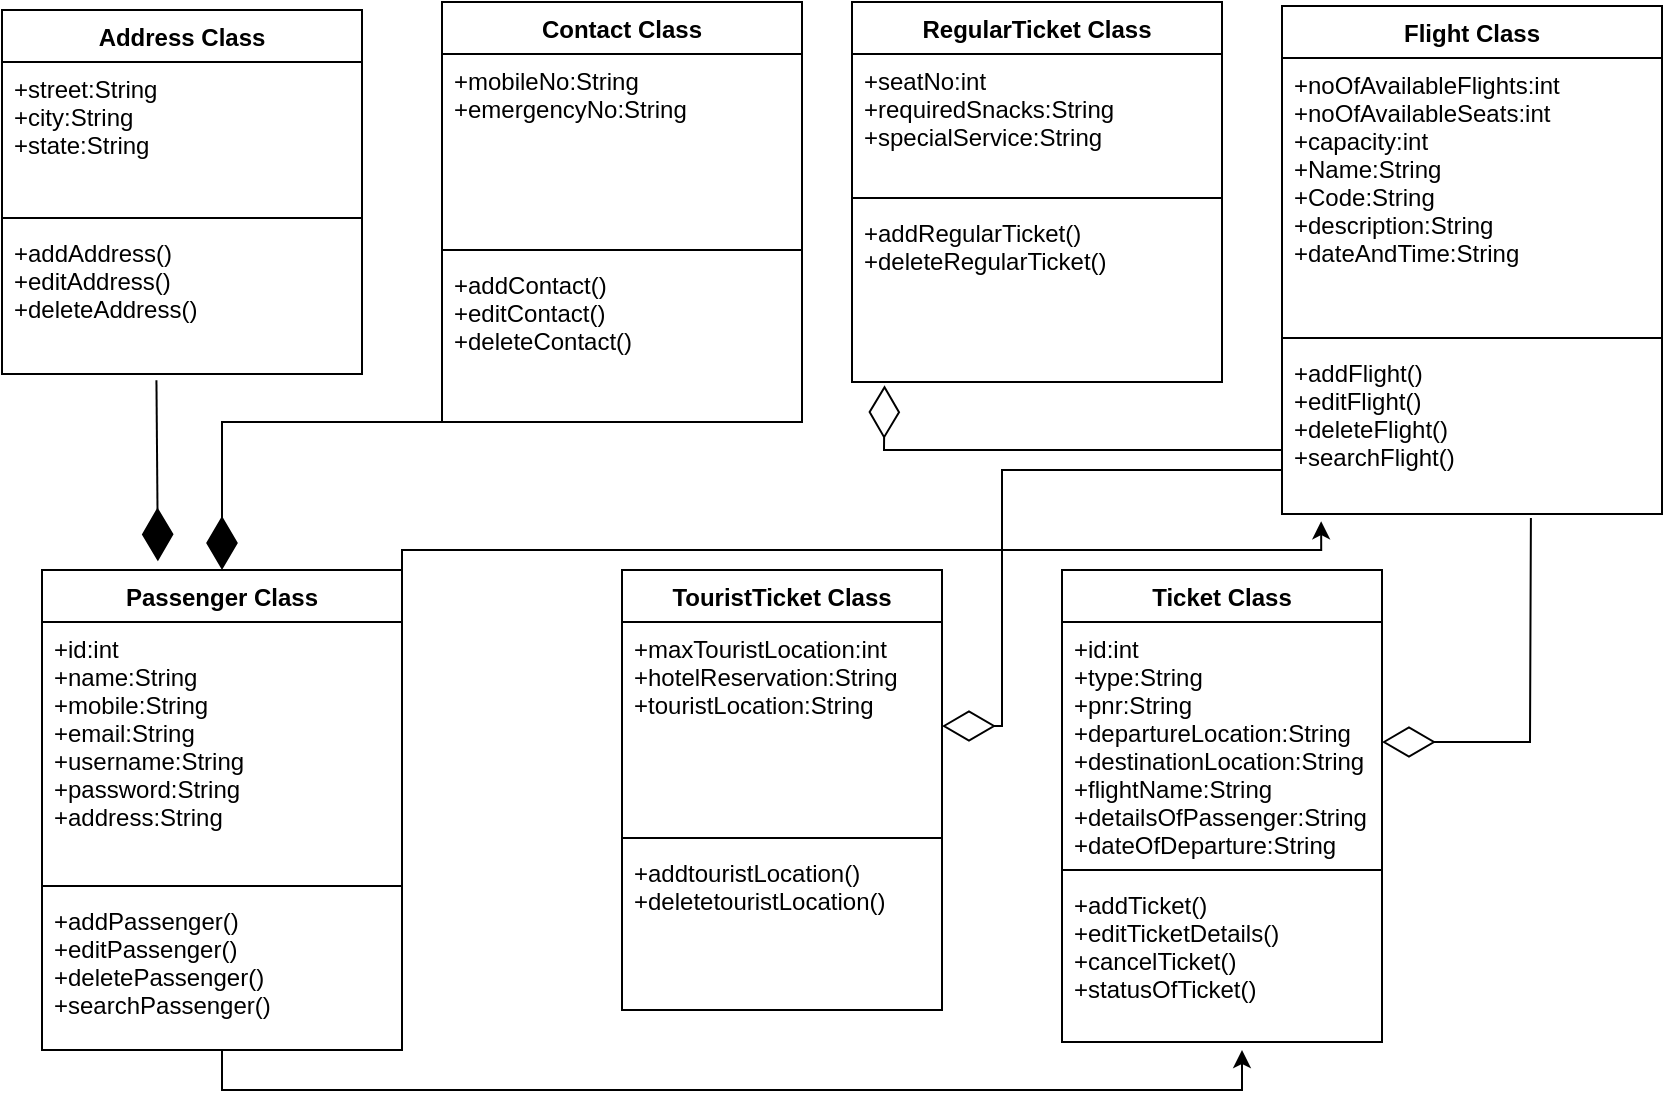<mxfile version="16.5.1" type="device"><diagram id="dAwYVWR4QwOpnwfWgylC" name="Page-1"><mxGraphModel dx="1278" dy="2849" grid="1" gridSize="10" guides="1" tooltips="1" connect="1" arrows="1" fold="1" page="1" pageScale="1" pageWidth="850" pageHeight="1100" math="0" shadow="0"><root><mxCell id="0"/><mxCell id="1" parent="0"/><mxCell id="fydS3eNqTH-HF-xWhtER-1" value="Contact Class" style="swimlane;fontStyle=1;align=center;verticalAlign=top;childLayout=stackLayout;horizontal=1;startSize=26;horizontalStack=0;resizeParent=1;resizeParentMax=0;resizeLast=0;collapsible=1;marginBottom=0;" parent="1" vertex="1"><mxGeometry x="220" y="-2194" width="180" height="210" as="geometry"><mxRectangle x="230" y="-1716.41" width="130" height="26" as="alternateBounds"/></mxGeometry></mxCell><mxCell id="fydS3eNqTH-HF-xWhtER-2" value="+mobileNo:String&#10;+emergencyNo:String" style="text;strokeColor=none;fillColor=none;align=left;verticalAlign=top;spacingLeft=4;spacingRight=4;overflow=hidden;rotatable=0;points=[[0,0.5],[1,0.5]];portConstraint=eastwest;" parent="fydS3eNqTH-HF-xWhtER-1" vertex="1"><mxGeometry y="26" width="180" height="94" as="geometry"/></mxCell><mxCell id="fydS3eNqTH-HF-xWhtER-3" value="" style="line;strokeWidth=1;fillColor=none;align=left;verticalAlign=middle;spacingTop=-1;spacingLeft=3;spacingRight=3;rotatable=0;labelPosition=right;points=[];portConstraint=eastwest;" parent="fydS3eNqTH-HF-xWhtER-1" vertex="1"><mxGeometry y="120" width="180" height="8" as="geometry"/></mxCell><mxCell id="fydS3eNqTH-HF-xWhtER-4" value="+addContact()&#10;+editContact()&#10;+deleteContact()" style="text;strokeColor=none;fillColor=none;align=left;verticalAlign=top;spacingLeft=4;spacingRight=4;overflow=hidden;rotatable=0;points=[[0,0.5],[1,0.5]];portConstraint=eastwest;" parent="fydS3eNqTH-HF-xWhtER-1" vertex="1"><mxGeometry y="128" width="180" height="82" as="geometry"/></mxCell><mxCell id="fydS3eNqTH-HF-xWhtER-5" value="Address Class" style="swimlane;fontStyle=1;align=center;verticalAlign=top;childLayout=stackLayout;horizontal=1;startSize=26;horizontalStack=0;resizeParent=1;resizeParentMax=0;resizeLast=0;collapsible=1;marginBottom=0;" parent="1" vertex="1"><mxGeometry y="-2190" width="180" height="182" as="geometry"><mxRectangle x="10" y="-1716.41" width="140" height="26.41" as="alternateBounds"/></mxGeometry></mxCell><mxCell id="fydS3eNqTH-HF-xWhtER-6" value="+street:String&#10;+city:String&#10;+state:String&#10;" style="text;strokeColor=none;fillColor=none;align=left;verticalAlign=top;spacingLeft=4;spacingRight=4;overflow=hidden;rotatable=0;points=[[0,0.5],[1,0.5]];portConstraint=eastwest;" parent="fydS3eNqTH-HF-xWhtER-5" vertex="1"><mxGeometry y="26" width="180" height="74" as="geometry"/></mxCell><mxCell id="fydS3eNqTH-HF-xWhtER-7" value="" style="line;strokeWidth=1;fillColor=none;align=left;verticalAlign=middle;spacingTop=-1;spacingLeft=3;spacingRight=3;rotatable=0;labelPosition=right;points=[];portConstraint=eastwest;" parent="fydS3eNqTH-HF-xWhtER-5" vertex="1"><mxGeometry y="100" width="180" height="8" as="geometry"/></mxCell><mxCell id="fydS3eNqTH-HF-xWhtER-8" value="+addAddress()&#10;+editAddress()&#10;+deleteAddress()&#10;" style="text;strokeColor=none;fillColor=none;align=left;verticalAlign=top;spacingLeft=4;spacingRight=4;overflow=hidden;rotatable=0;points=[[0,0.5],[1,0.5]];portConstraint=eastwest;" parent="fydS3eNqTH-HF-xWhtER-5" vertex="1"><mxGeometry y="108" width="180" height="74" as="geometry"/></mxCell><mxCell id="fydS3eNqTH-HF-xWhtER-9" value="RegularTicket Class" style="swimlane;fontStyle=1;align=center;verticalAlign=top;childLayout=stackLayout;horizontal=1;startSize=26;horizontalStack=0;resizeParent=1;resizeParentMax=0;resizeLast=0;collapsible=1;marginBottom=0;" parent="1" vertex="1"><mxGeometry x="425" y="-2194" width="185" height="190" as="geometry"><mxRectangle x="500" y="-1716.41" width="90" height="26" as="alternateBounds"/></mxGeometry></mxCell><mxCell id="fydS3eNqTH-HF-xWhtER-10" value="+seatNo:int&#10;+requiredSnacks:String&#10;+specialService:String" style="text;strokeColor=none;fillColor=none;align=left;verticalAlign=top;spacingLeft=4;spacingRight=4;overflow=hidden;rotatable=0;points=[[0,0.5],[1,0.5]];portConstraint=eastwest;" parent="fydS3eNqTH-HF-xWhtER-9" vertex="1"><mxGeometry y="26" width="185" height="68" as="geometry"/></mxCell><mxCell id="fydS3eNqTH-HF-xWhtER-11" value="" style="line;strokeWidth=1;fillColor=none;align=left;verticalAlign=middle;spacingTop=-1;spacingLeft=3;spacingRight=3;rotatable=0;labelPosition=right;points=[];portConstraint=eastwest;" parent="fydS3eNqTH-HF-xWhtER-9" vertex="1"><mxGeometry y="94" width="185" height="8" as="geometry"/></mxCell><mxCell id="fydS3eNqTH-HF-xWhtER-12" value="+addRegularTicket()&#10;+deleteRegularTicket()&#10;" style="text;strokeColor=none;fillColor=none;align=left;verticalAlign=top;spacingLeft=4;spacingRight=4;overflow=hidden;rotatable=0;points=[[0,0.5],[1,0.5]];portConstraint=eastwest;" parent="fydS3eNqTH-HF-xWhtER-9" vertex="1"><mxGeometry y="102" width="185" height="88" as="geometry"/></mxCell><mxCell id="fydS3eNqTH-HF-xWhtER-13" value="TouristTicket Class" style="swimlane;fontStyle=1;align=center;verticalAlign=top;childLayout=stackLayout;horizontal=1;startSize=26;horizontalStack=0;resizeParent=1;resizeParentMax=0;resizeLast=0;collapsible=1;marginBottom=0;" parent="1" vertex="1"><mxGeometry x="310" y="-1910" width="160" height="220" as="geometry"><mxRectangle x="35" y="-1586.41" width="90" height="26" as="alternateBounds"/></mxGeometry></mxCell><mxCell id="fydS3eNqTH-HF-xWhtER-14" value="+maxTouristLocation:int&#10;+hotelReservation:String&#10;+touristLocation:String" style="text;strokeColor=none;fillColor=none;align=left;verticalAlign=top;spacingLeft=4;spacingRight=4;overflow=hidden;rotatable=0;points=[[0,0.5],[1,0.5]];portConstraint=eastwest;" parent="fydS3eNqTH-HF-xWhtER-13" vertex="1"><mxGeometry y="26" width="160" height="104" as="geometry"/></mxCell><mxCell id="fydS3eNqTH-HF-xWhtER-15" value="" style="line;strokeWidth=1;fillColor=none;align=left;verticalAlign=middle;spacingTop=-1;spacingLeft=3;spacingRight=3;rotatable=0;labelPosition=right;points=[];portConstraint=eastwest;" parent="fydS3eNqTH-HF-xWhtER-13" vertex="1"><mxGeometry y="130" width="160" height="8" as="geometry"/></mxCell><mxCell id="fydS3eNqTH-HF-xWhtER-16" value="+addtouristLocation()&#10;+deletetouristLocation()" style="text;strokeColor=none;fillColor=none;align=left;verticalAlign=top;spacingLeft=4;spacingRight=4;overflow=hidden;rotatable=0;points=[[0,0.5],[1,0.5]];portConstraint=eastwest;" parent="fydS3eNqTH-HF-xWhtER-13" vertex="1"><mxGeometry y="138" width="160" height="82" as="geometry"/></mxCell><mxCell id="fydS3eNqTH-HF-xWhtER-17" value="Flight Class" style="swimlane;fontStyle=1;align=center;verticalAlign=top;childLayout=stackLayout;horizontal=1;startSize=26;horizontalStack=0;resizeParent=1;resizeParentMax=0;resizeLast=0;collapsible=1;marginBottom=0;" parent="1" vertex="1"><mxGeometry x="640" y="-2192" width="190" height="254" as="geometry"><mxRectangle x="640" y="-1520" width="150" height="26" as="alternateBounds"/></mxGeometry></mxCell><mxCell id="fydS3eNqTH-HF-xWhtER-18" value="+noOfAvailableFlights:int&#10;+noOfAvailableSeats:int&#10;+capacity:int&#10;+Name:String&#10;+Code:String&#10;+description:String&#10;+dateAndTime:String" style="text;strokeColor=none;fillColor=none;align=left;verticalAlign=top;spacingLeft=4;spacingRight=4;overflow=hidden;rotatable=0;points=[[0,0.5],[1,0.5]];portConstraint=eastwest;" parent="fydS3eNqTH-HF-xWhtER-17" vertex="1"><mxGeometry y="26" width="190" height="136" as="geometry"/></mxCell><mxCell id="fydS3eNqTH-HF-xWhtER-19" value="" style="line;strokeWidth=1;fillColor=none;align=left;verticalAlign=middle;spacingTop=-1;spacingLeft=3;spacingRight=3;rotatable=0;labelPosition=right;points=[];portConstraint=eastwest;" parent="fydS3eNqTH-HF-xWhtER-17" vertex="1"><mxGeometry y="162" width="190" height="8" as="geometry"/></mxCell><mxCell id="fydS3eNqTH-HF-xWhtER-20" value="+addFlight()&#10;+editFlight()&#10;+deleteFlight()&#10;+searchFlight()" style="text;strokeColor=none;fillColor=none;align=left;verticalAlign=top;spacingLeft=4;spacingRight=4;overflow=hidden;rotatable=0;points=[[0,0.5],[1,0.5]];portConstraint=eastwest;" parent="fydS3eNqTH-HF-xWhtER-17" vertex="1"><mxGeometry y="170" width="190" height="84" as="geometry"/></mxCell><mxCell id="ldIGDFh5hVY6QDZYp21P-9" style="edgeStyle=orthogonalEdgeStyle;rounded=0;orthogonalLoop=1;jettySize=auto;html=1;" edge="1" parent="1" source="fydS3eNqTH-HF-xWhtER-21"><mxGeometry relative="1" as="geometry"><mxPoint x="620" y="-1670" as="targetPoint"/><Array as="points"><mxPoint x="110" y="-1650"/><mxPoint x="620" y="-1650"/></Array></mxGeometry></mxCell><mxCell id="ldIGDFh5hVY6QDZYp21P-10" style="edgeStyle=orthogonalEdgeStyle;rounded=0;orthogonalLoop=1;jettySize=auto;html=1;entryX=0.103;entryY=1.043;entryDx=0;entryDy=0;entryPerimeter=0;exitX=1;exitY=0;exitDx=0;exitDy=0;" edge="1" parent="1" source="fydS3eNqTH-HF-xWhtER-21" target="fydS3eNqTH-HF-xWhtER-20"><mxGeometry relative="1" as="geometry"><Array as="points"><mxPoint x="200" y="-1920"/><mxPoint x="660" y="-1920"/></Array></mxGeometry></mxCell><mxCell id="fydS3eNqTH-HF-xWhtER-21" value="Passenger Class" style="swimlane;fontStyle=1;align=center;verticalAlign=top;childLayout=stackLayout;horizontal=1;startSize=26;horizontalStack=0;resizeParent=1;resizeParentMax=0;resizeLast=0;collapsible=1;marginBottom=0;" parent="1" vertex="1"><mxGeometry x="20" y="-1910" width="180" height="240" as="geometry"><mxRectangle x="410" y="-1470" width="180" height="200" as="alternateBounds"/></mxGeometry></mxCell><mxCell id="fydS3eNqTH-HF-xWhtER-22" value="+id:int&#10;+name:String&#10;+mobile:String&#10;+email:String&#10;+username:String&#10;+password:String&#10;+address:String" style="text;strokeColor=none;fillColor=none;align=left;verticalAlign=top;spacingLeft=4;spacingRight=4;overflow=hidden;rotatable=0;points=[[0,0.5],[1,0.5]];portConstraint=eastwest;" parent="fydS3eNqTH-HF-xWhtER-21" vertex="1"><mxGeometry y="26" width="180" height="128" as="geometry"/></mxCell><mxCell id="fydS3eNqTH-HF-xWhtER-23" value="" style="line;strokeWidth=1;fillColor=none;align=left;verticalAlign=middle;spacingTop=-1;spacingLeft=3;spacingRight=3;rotatable=0;labelPosition=right;points=[];portConstraint=eastwest;" parent="fydS3eNqTH-HF-xWhtER-21" vertex="1"><mxGeometry y="154" width="180" height="8" as="geometry"/></mxCell><mxCell id="fydS3eNqTH-HF-xWhtER-24" value="+addPassenger()&#10;+editPassenger()&#10;+deletePassenger()&#10;+searchPassenger()" style="text;strokeColor=none;fillColor=none;align=left;verticalAlign=top;spacingLeft=4;spacingRight=4;overflow=hidden;rotatable=0;points=[[0,0.5],[1,0.5]];portConstraint=eastwest;" parent="fydS3eNqTH-HF-xWhtER-21" vertex="1"><mxGeometry y="162" width="180" height="78" as="geometry"/></mxCell><mxCell id="fydS3eNqTH-HF-xWhtER-27" value="Ticket Class" style="swimlane;fontStyle=1;align=center;verticalAlign=top;childLayout=stackLayout;horizontal=1;startSize=26;horizontalStack=0;resizeParent=1;resizeParentMax=0;resizeLast=0;collapsible=1;marginBottom=0;" parent="1" vertex="1"><mxGeometry x="530" y="-1910" width="160" height="236" as="geometry"/></mxCell><mxCell id="fydS3eNqTH-HF-xWhtER-28" value="+id:int&#10;+type:String&#10;+pnr:String&#10;+departureLocation:String&#10;+destinationLocation:String&#10;+flightName:String&#10;+detailsOfPassenger:String&#10;+dateOfDeparture:String" style="text;strokeColor=none;fillColor=none;align=left;verticalAlign=top;spacingLeft=4;spacingRight=4;overflow=hidden;rotatable=0;points=[[0,0.5],[1,0.5]];portConstraint=eastwest;" parent="fydS3eNqTH-HF-xWhtER-27" vertex="1"><mxGeometry y="26" width="160" height="120" as="geometry"/></mxCell><mxCell id="fydS3eNqTH-HF-xWhtER-29" value="" style="line;strokeWidth=1;fillColor=none;align=left;verticalAlign=middle;spacingTop=-1;spacingLeft=3;spacingRight=3;rotatable=0;labelPosition=right;points=[];portConstraint=eastwest;" parent="fydS3eNqTH-HF-xWhtER-27" vertex="1"><mxGeometry y="146" width="160" height="8" as="geometry"/></mxCell><mxCell id="fydS3eNqTH-HF-xWhtER-30" value="+addTicket()&#10;+editTicketDetails()&#10;+cancelTicket()&#10;+statusOfTicket()" style="text;strokeColor=none;fillColor=none;align=left;verticalAlign=top;spacingLeft=4;spacingRight=4;overflow=hidden;rotatable=0;points=[[0,0.5],[1,0.5]];portConstraint=eastwest;" parent="fydS3eNqTH-HF-xWhtER-27" vertex="1"><mxGeometry y="154" width="160" height="82" as="geometry"/></mxCell><mxCell id="ldIGDFh5hVY6QDZYp21P-1" value="" style="endArrow=diamondThin;endFill=1;endSize=24;html=1;rounded=0;exitX=0.429;exitY=1.043;exitDx=0;exitDy=0;exitPerimeter=0;entryX=0.322;entryY=-0.018;entryDx=0;entryDy=0;entryPerimeter=0;" edge="1" parent="1" source="fydS3eNqTH-HF-xWhtER-8" target="fydS3eNqTH-HF-xWhtER-21"><mxGeometry width="160" relative="1" as="geometry"><mxPoint x="50" y="-1984" as="sourcePoint"/><mxPoint x="210" y="-1984" as="targetPoint"/></mxGeometry></mxCell><mxCell id="ldIGDFh5hVY6QDZYp21P-2" value="" style="endArrow=diamondThin;endFill=1;endSize=24;html=1;rounded=0;exitX=0.429;exitY=1.043;exitDx=0;exitDy=0;exitPerimeter=0;entryX=0.5;entryY=0;entryDx=0;entryDy=0;" edge="1" parent="1" target="fydS3eNqTH-HF-xWhtER-21"><mxGeometry width="160" relative="1" as="geometry"><mxPoint x="270" y="-1983.998" as="sourcePoint"/><mxPoint x="270.74" y="-1893.5" as="targetPoint"/><Array as="points"><mxPoint x="110" y="-1984"/></Array></mxGeometry></mxCell><mxCell id="ldIGDFh5hVY6QDZYp21P-4" value="" style="endArrow=diamondThin;endFill=0;endSize=24;html=1;rounded=0;exitX=0.655;exitY=1.024;exitDx=0;exitDy=0;entryX=1;entryY=0.5;entryDx=0;entryDy=0;exitPerimeter=0;" edge="1" parent="1" source="fydS3eNqTH-HF-xWhtER-20" target="fydS3eNqTH-HF-xWhtER-28"><mxGeometry width="160" relative="1" as="geometry"><mxPoint x="330" y="-1920" as="sourcePoint"/><mxPoint x="490" y="-1920" as="targetPoint"/><Array as="points"><mxPoint x="764" y="-1824"/></Array></mxGeometry></mxCell><mxCell id="ldIGDFh5hVY6QDZYp21P-5" value="" style="endArrow=diamondThin;endFill=0;endSize=24;html=1;rounded=0;entryX=1;entryY=0.5;entryDx=0;entryDy=0;" edge="1" parent="1" target="fydS3eNqTH-HF-xWhtER-14"><mxGeometry width="160" relative="1" as="geometry"><mxPoint x="640" y="-1960" as="sourcePoint"/><mxPoint x="500" y="-1860" as="targetPoint"/><Array as="points"><mxPoint x="500" y="-1960"/><mxPoint x="500" y="-1832"/></Array></mxGeometry></mxCell><mxCell id="ldIGDFh5hVY6QDZYp21P-7" value="" style="endArrow=diamondThin;endFill=0;endSize=24;html=1;rounded=0;entryX=0.088;entryY=1.018;entryDx=0;entryDy=0;entryPerimeter=0;" edge="1" parent="1" target="fydS3eNqTH-HF-xWhtER-12"><mxGeometry width="160" relative="1" as="geometry"><mxPoint x="640" y="-1970" as="sourcePoint"/><mxPoint x="440" y="-1900" as="targetPoint"/><Array as="points"><mxPoint x="540" y="-1970"/><mxPoint x="441" y="-1970"/></Array></mxGeometry></mxCell></root></mxGraphModel></diagram></mxfile>